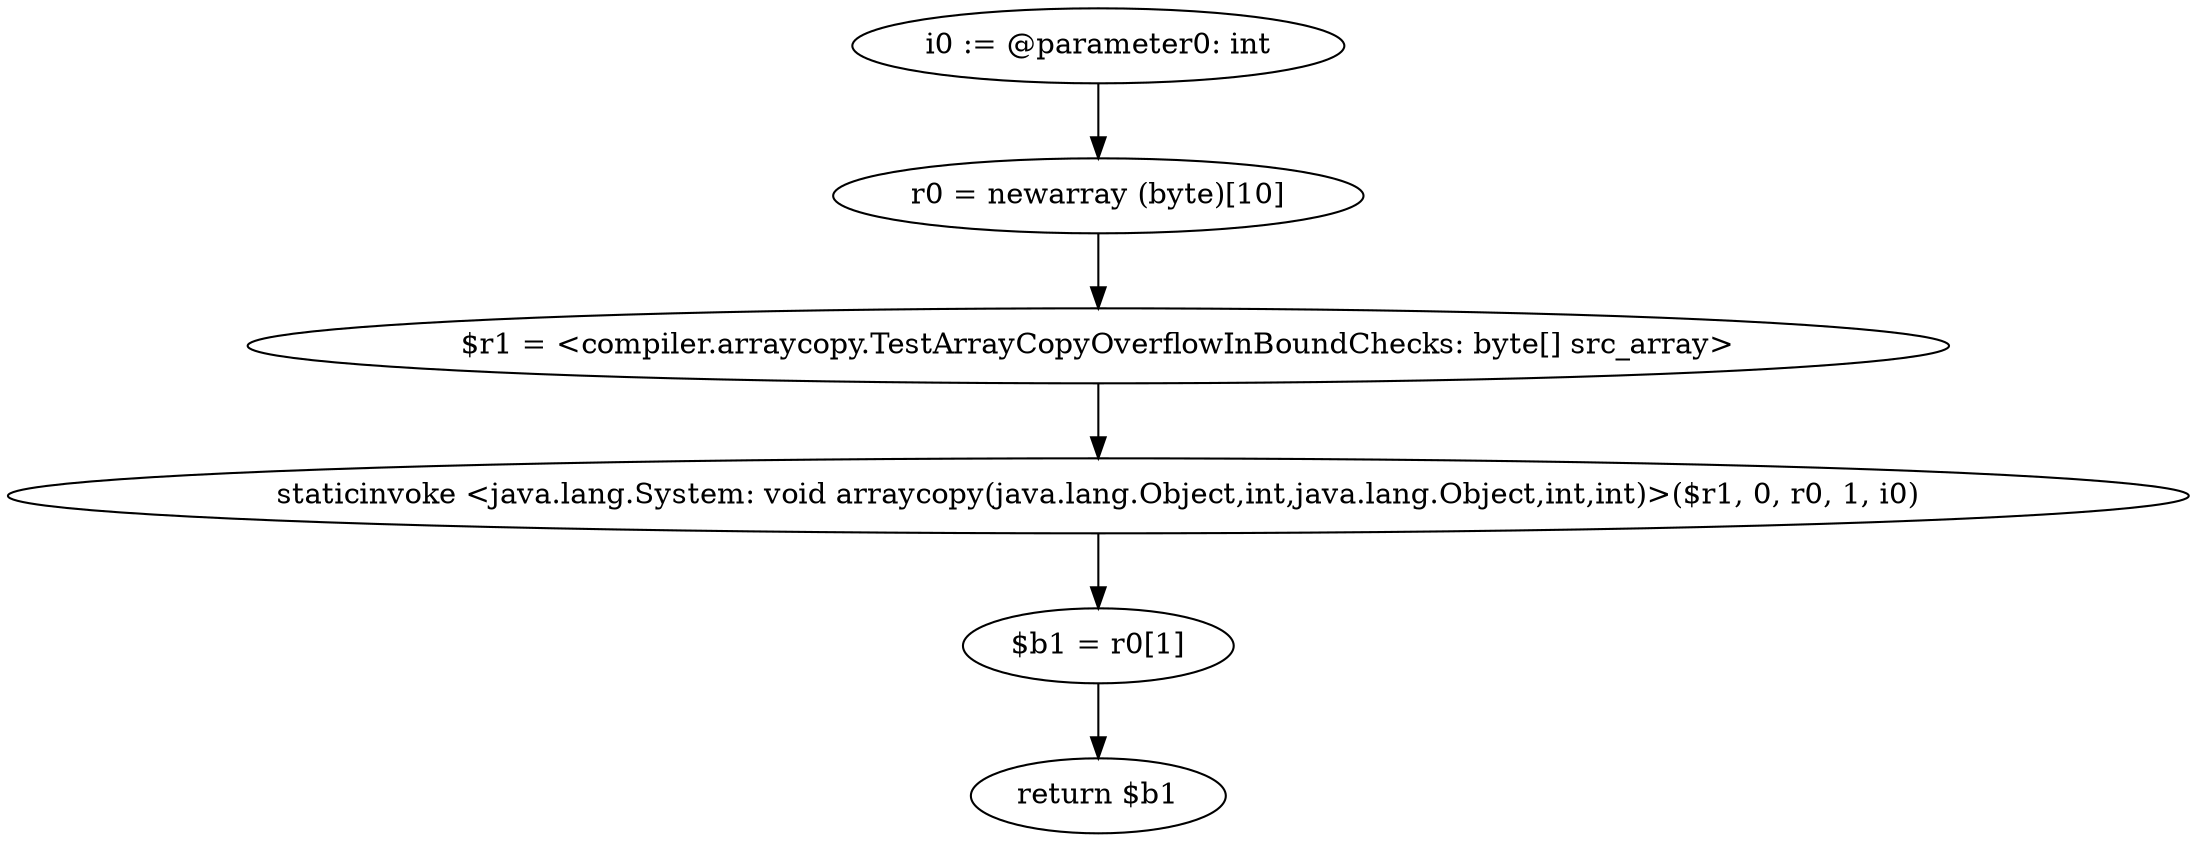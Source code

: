 digraph "unitGraph" {
    "i0 := @parameter0: int"
    "r0 = newarray (byte)[10]"
    "$r1 = <compiler.arraycopy.TestArrayCopyOverflowInBoundChecks: byte[] src_array>"
    "staticinvoke <java.lang.System: void arraycopy(java.lang.Object,int,java.lang.Object,int,int)>($r1, 0, r0, 1, i0)"
    "$b1 = r0[1]"
    "return $b1"
    "i0 := @parameter0: int"->"r0 = newarray (byte)[10]";
    "r0 = newarray (byte)[10]"->"$r1 = <compiler.arraycopy.TestArrayCopyOverflowInBoundChecks: byte[] src_array>";
    "$r1 = <compiler.arraycopy.TestArrayCopyOverflowInBoundChecks: byte[] src_array>"->"staticinvoke <java.lang.System: void arraycopy(java.lang.Object,int,java.lang.Object,int,int)>($r1, 0, r0, 1, i0)";
    "staticinvoke <java.lang.System: void arraycopy(java.lang.Object,int,java.lang.Object,int,int)>($r1, 0, r0, 1, i0)"->"$b1 = r0[1]";
    "$b1 = r0[1]"->"return $b1";
}
